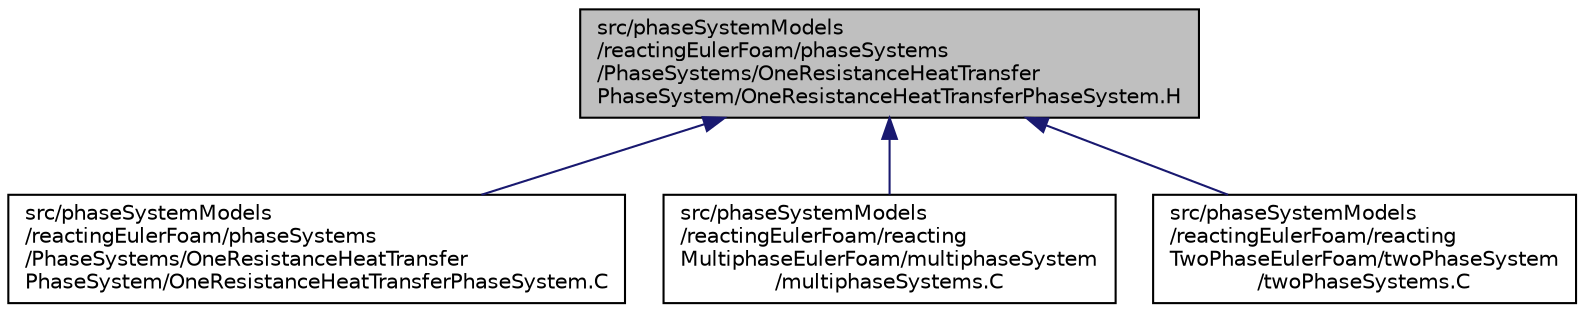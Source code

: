 digraph "src/phaseSystemModels/reactingEulerFoam/phaseSystems/PhaseSystems/OneResistanceHeatTransferPhaseSystem/OneResistanceHeatTransferPhaseSystem.H"
{
  bgcolor="transparent";
  edge [fontname="Helvetica",fontsize="10",labelfontname="Helvetica",labelfontsize="10"];
  node [fontname="Helvetica",fontsize="10",shape=record];
  Node1 [label="src/phaseSystemModels\l/reactingEulerFoam/phaseSystems\l/PhaseSystems/OneResistanceHeatTransfer\lPhaseSystem/OneResistanceHeatTransferPhaseSystem.H",height=0.2,width=0.4,color="black", fillcolor="grey75", style="filled" fontcolor="black"];
  Node1 -> Node2 [dir="back",color="midnightblue",fontsize="10",style="solid",fontname="Helvetica"];
  Node2 [label="src/phaseSystemModels\l/reactingEulerFoam/phaseSystems\l/PhaseSystems/OneResistanceHeatTransfer\lPhaseSystem/OneResistanceHeatTransferPhaseSystem.C",height=0.2,width=0.4,color="black",URL="$OneResistanceHeatTransferPhaseSystem_8C.html"];
  Node1 -> Node3 [dir="back",color="midnightblue",fontsize="10",style="solid",fontname="Helvetica"];
  Node3 [label="src/phaseSystemModels\l/reactingEulerFoam/reacting\lMultiphaseEulerFoam/multiphaseSystem\l/multiphaseSystems.C",height=0.2,width=0.4,color="black",URL="$src_2phaseSystemModels_2reactingEulerFoam_2reactingMultiphaseEulerFoam_2multiphaseSystem_2multiphaseSystems_8C.html"];
  Node1 -> Node4 [dir="back",color="midnightblue",fontsize="10",style="solid",fontname="Helvetica"];
  Node4 [label="src/phaseSystemModels\l/reactingEulerFoam/reacting\lTwoPhaseEulerFoam/twoPhaseSystem\l/twoPhaseSystems.C",height=0.2,width=0.4,color="black",URL="$twoPhaseSystems_8C.html"];
}

